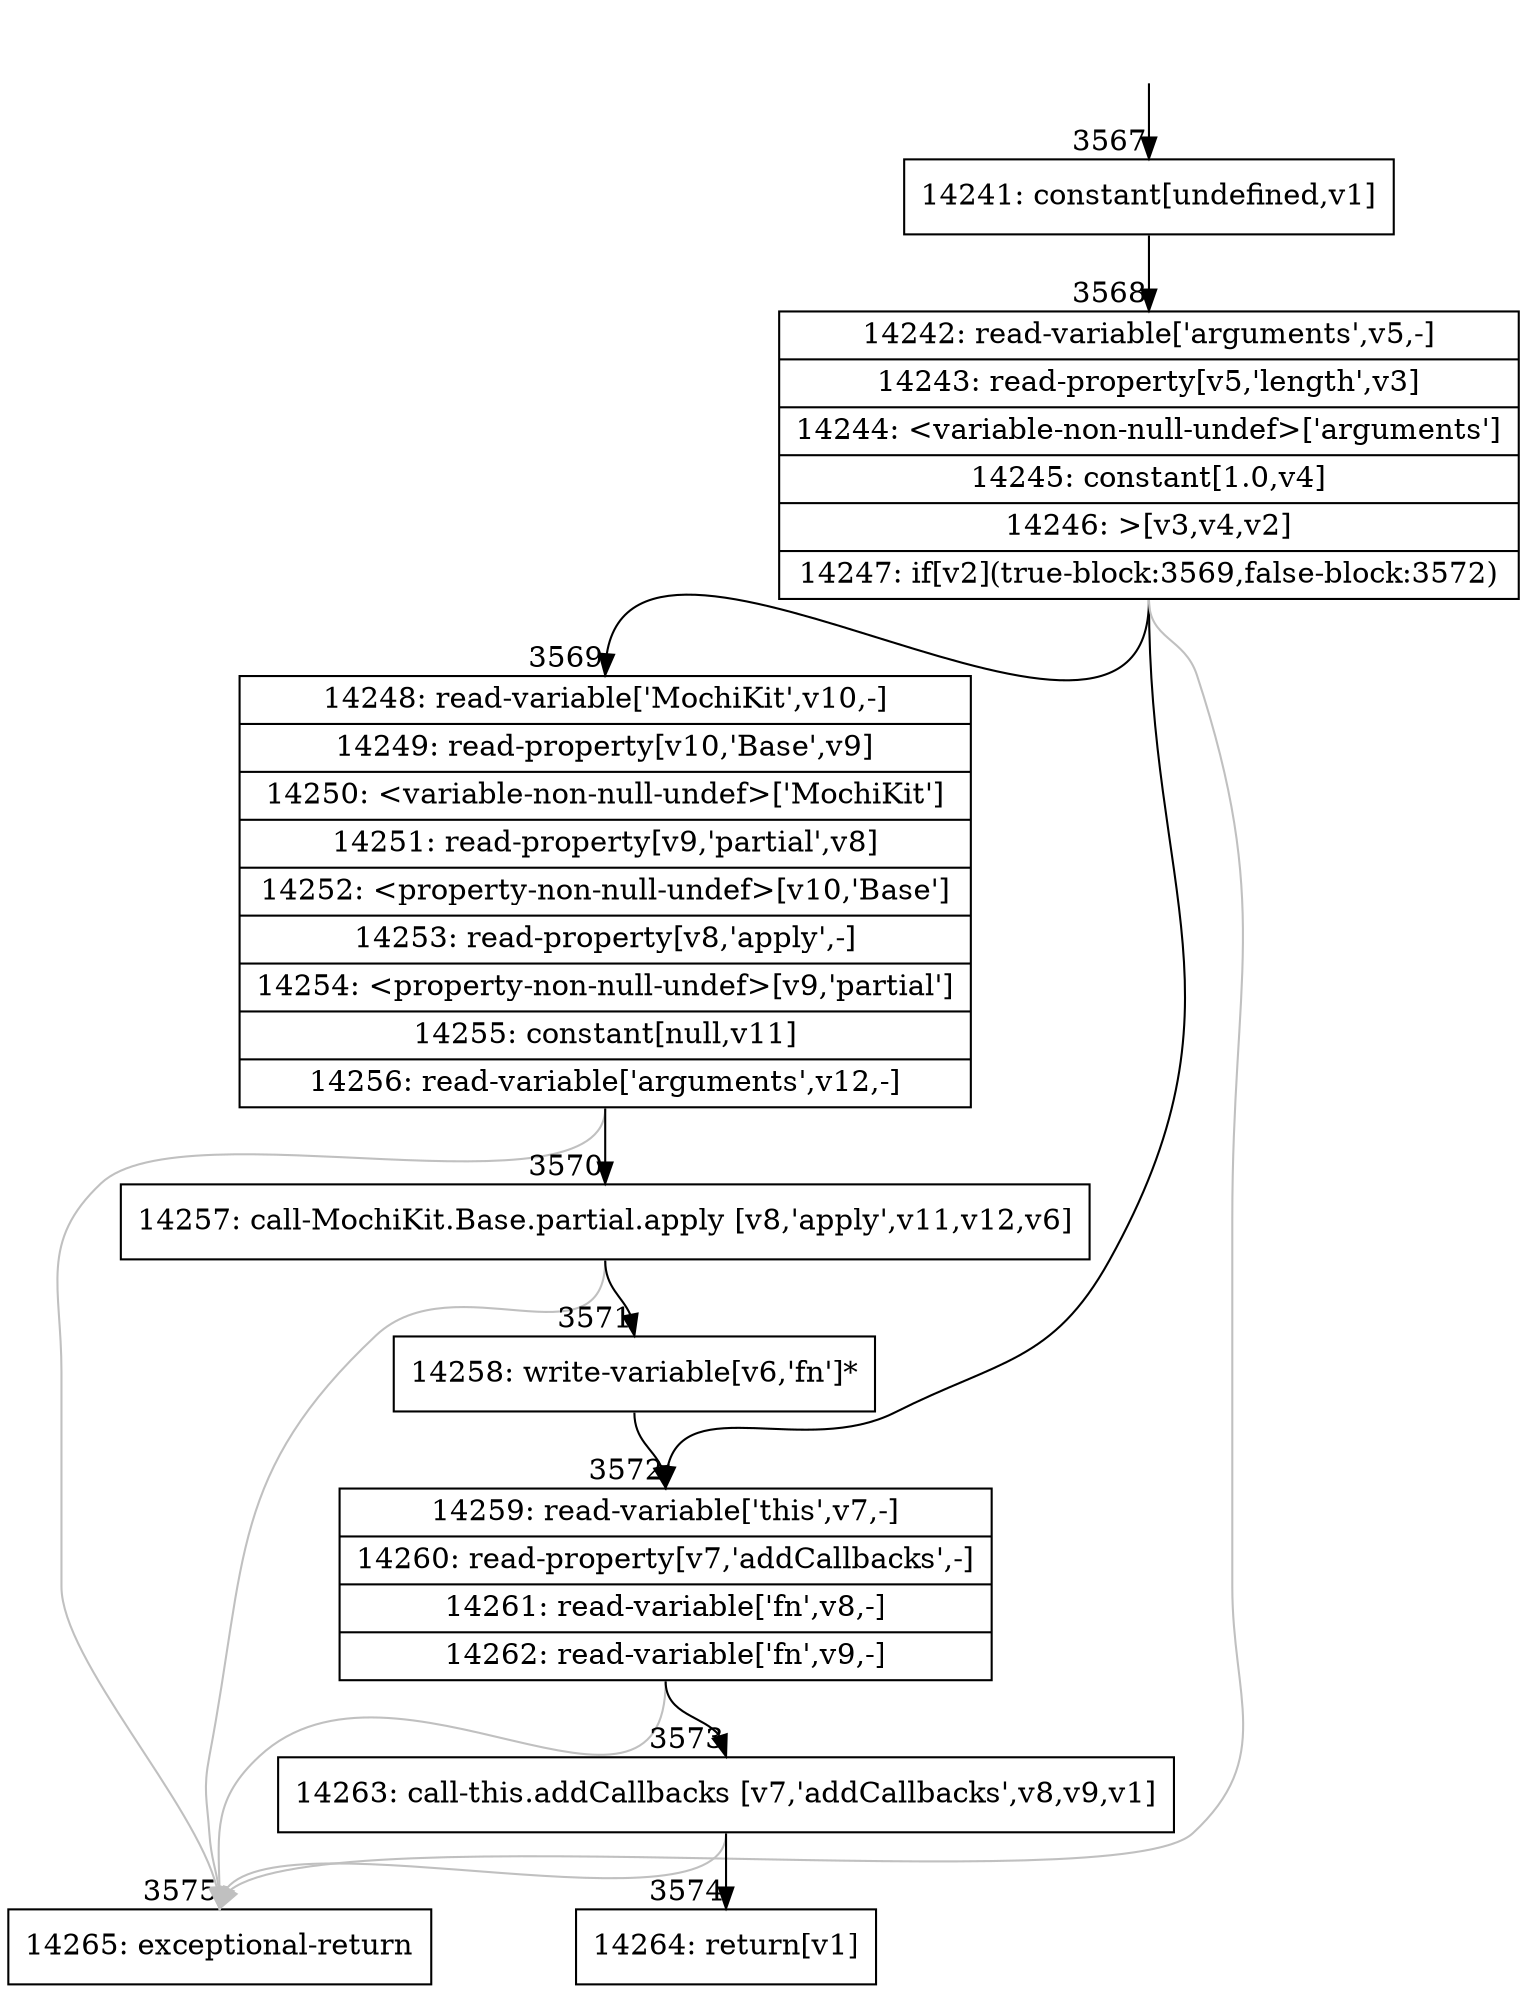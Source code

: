 digraph {
rankdir="TD"
BB_entry268[shape=none,label=""];
BB_entry268 -> BB3567 [tailport=s, headport=n, headlabel="    3567"]
BB3567 [shape=record label="{14241: constant[undefined,v1]}" ] 
BB3567 -> BB3568 [tailport=s, headport=n, headlabel="      3568"]
BB3568 [shape=record label="{14242: read-variable['arguments',v5,-]|14243: read-property[v5,'length',v3]|14244: \<variable-non-null-undef\>['arguments']|14245: constant[1.0,v4]|14246: \>[v3,v4,v2]|14247: if[v2](true-block:3569,false-block:3572)}" ] 
BB3568 -> BB3569 [tailport=s, headport=n, headlabel="      3569"]
BB3568 -> BB3572 [tailport=s, headport=n, headlabel="      3572"]
BB3568 -> BB3575 [tailport=s, headport=n, color=gray, headlabel="      3575"]
BB3569 [shape=record label="{14248: read-variable['MochiKit',v10,-]|14249: read-property[v10,'Base',v9]|14250: \<variable-non-null-undef\>['MochiKit']|14251: read-property[v9,'partial',v8]|14252: \<property-non-null-undef\>[v10,'Base']|14253: read-property[v8,'apply',-]|14254: \<property-non-null-undef\>[v9,'partial']|14255: constant[null,v11]|14256: read-variable['arguments',v12,-]}" ] 
BB3569 -> BB3570 [tailport=s, headport=n, headlabel="      3570"]
BB3569 -> BB3575 [tailport=s, headport=n, color=gray]
BB3570 [shape=record label="{14257: call-MochiKit.Base.partial.apply [v8,'apply',v11,v12,v6]}" ] 
BB3570 -> BB3571 [tailport=s, headport=n, headlabel="      3571"]
BB3570 -> BB3575 [tailport=s, headport=n, color=gray]
BB3571 [shape=record label="{14258: write-variable[v6,'fn']*}" ] 
BB3571 -> BB3572 [tailport=s, headport=n]
BB3572 [shape=record label="{14259: read-variable['this',v7,-]|14260: read-property[v7,'addCallbacks',-]|14261: read-variable['fn',v8,-]|14262: read-variable['fn',v9,-]}" ] 
BB3572 -> BB3573 [tailport=s, headport=n, headlabel="      3573"]
BB3572 -> BB3575 [tailport=s, headport=n, color=gray]
BB3573 [shape=record label="{14263: call-this.addCallbacks [v7,'addCallbacks',v8,v9,v1]}" ] 
BB3573 -> BB3574 [tailport=s, headport=n, headlabel="      3574"]
BB3573 -> BB3575 [tailport=s, headport=n, color=gray]
BB3574 [shape=record label="{14264: return[v1]}" ] 
BB3575 [shape=record label="{14265: exceptional-return}" ] 
//#$~ 2363
}
